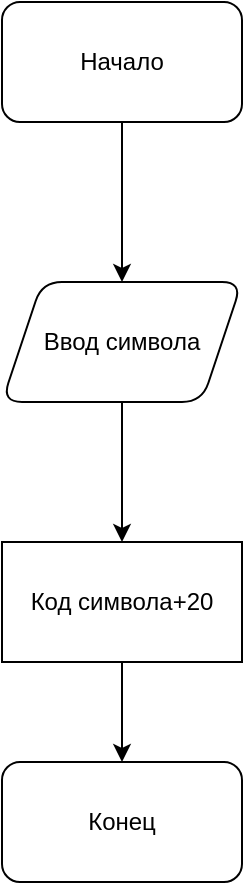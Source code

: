 <mxfile version="15.4.0" type="device"><diagram id="O5CERIRq5Mu0rivSfWLh" name="Page-1"><mxGraphModel dx="1024" dy="584" grid="1" gridSize="10" guides="1" tooltips="1" connect="1" arrows="1" fold="1" page="1" pageScale="1" pageWidth="827" pageHeight="1169" math="0" shadow="0"><root><mxCell id="0"/><mxCell id="1" parent="0"/><mxCell id="5KILhEmROoLTpzFq9sAl-3" value="" style="edgeStyle=orthogonalEdgeStyle;rounded=0;orthogonalLoop=1;jettySize=auto;html=1;" edge="1" parent="1" source="5KILhEmROoLTpzFq9sAl-1" target="5KILhEmROoLTpzFq9sAl-2"><mxGeometry relative="1" as="geometry"/></mxCell><mxCell id="5KILhEmROoLTpzFq9sAl-1" value="Начало" style="rounded=1;whiteSpace=wrap;html=1;" vertex="1" parent="1"><mxGeometry x="350" y="200" width="120" height="60" as="geometry"/></mxCell><mxCell id="5KILhEmROoLTpzFq9sAl-7" style="edgeStyle=orthogonalEdgeStyle;rounded=0;orthogonalLoop=1;jettySize=auto;html=1;exitX=0.5;exitY=1;exitDx=0;exitDy=0;entryX=0.5;entryY=0;entryDx=0;entryDy=0;" edge="1" parent="1" source="5KILhEmROoLTpzFq9sAl-2" target="5KILhEmROoLTpzFq9sAl-6"><mxGeometry relative="1" as="geometry"/></mxCell><mxCell id="5KILhEmROoLTpzFq9sAl-2" value="Ввод символа" style="shape=parallelogram;perimeter=parallelogramPerimeter;whiteSpace=wrap;html=1;fixedSize=1;rounded=1;" vertex="1" parent="1"><mxGeometry x="350" y="340" width="120" height="60" as="geometry"/></mxCell><mxCell id="5KILhEmROoLTpzFq9sAl-9" style="edgeStyle=orthogonalEdgeStyle;rounded=0;orthogonalLoop=1;jettySize=auto;html=1;exitX=0.5;exitY=1;exitDx=0;exitDy=0;entryX=0.5;entryY=0;entryDx=0;entryDy=0;" edge="1" parent="1" source="5KILhEmROoLTpzFq9sAl-6" target="5KILhEmROoLTpzFq9sAl-8"><mxGeometry relative="1" as="geometry"/></mxCell><mxCell id="5KILhEmROoLTpzFq9sAl-6" value="Код символа+20" style="rounded=0;whiteSpace=wrap;html=1;" vertex="1" parent="1"><mxGeometry x="350" y="470" width="120" height="60" as="geometry"/></mxCell><mxCell id="5KILhEmROoLTpzFq9sAl-8" value="Конец" style="rounded=1;whiteSpace=wrap;html=1;" vertex="1" parent="1"><mxGeometry x="350" y="580" width="120" height="60" as="geometry"/></mxCell></root></mxGraphModel></diagram></mxfile>